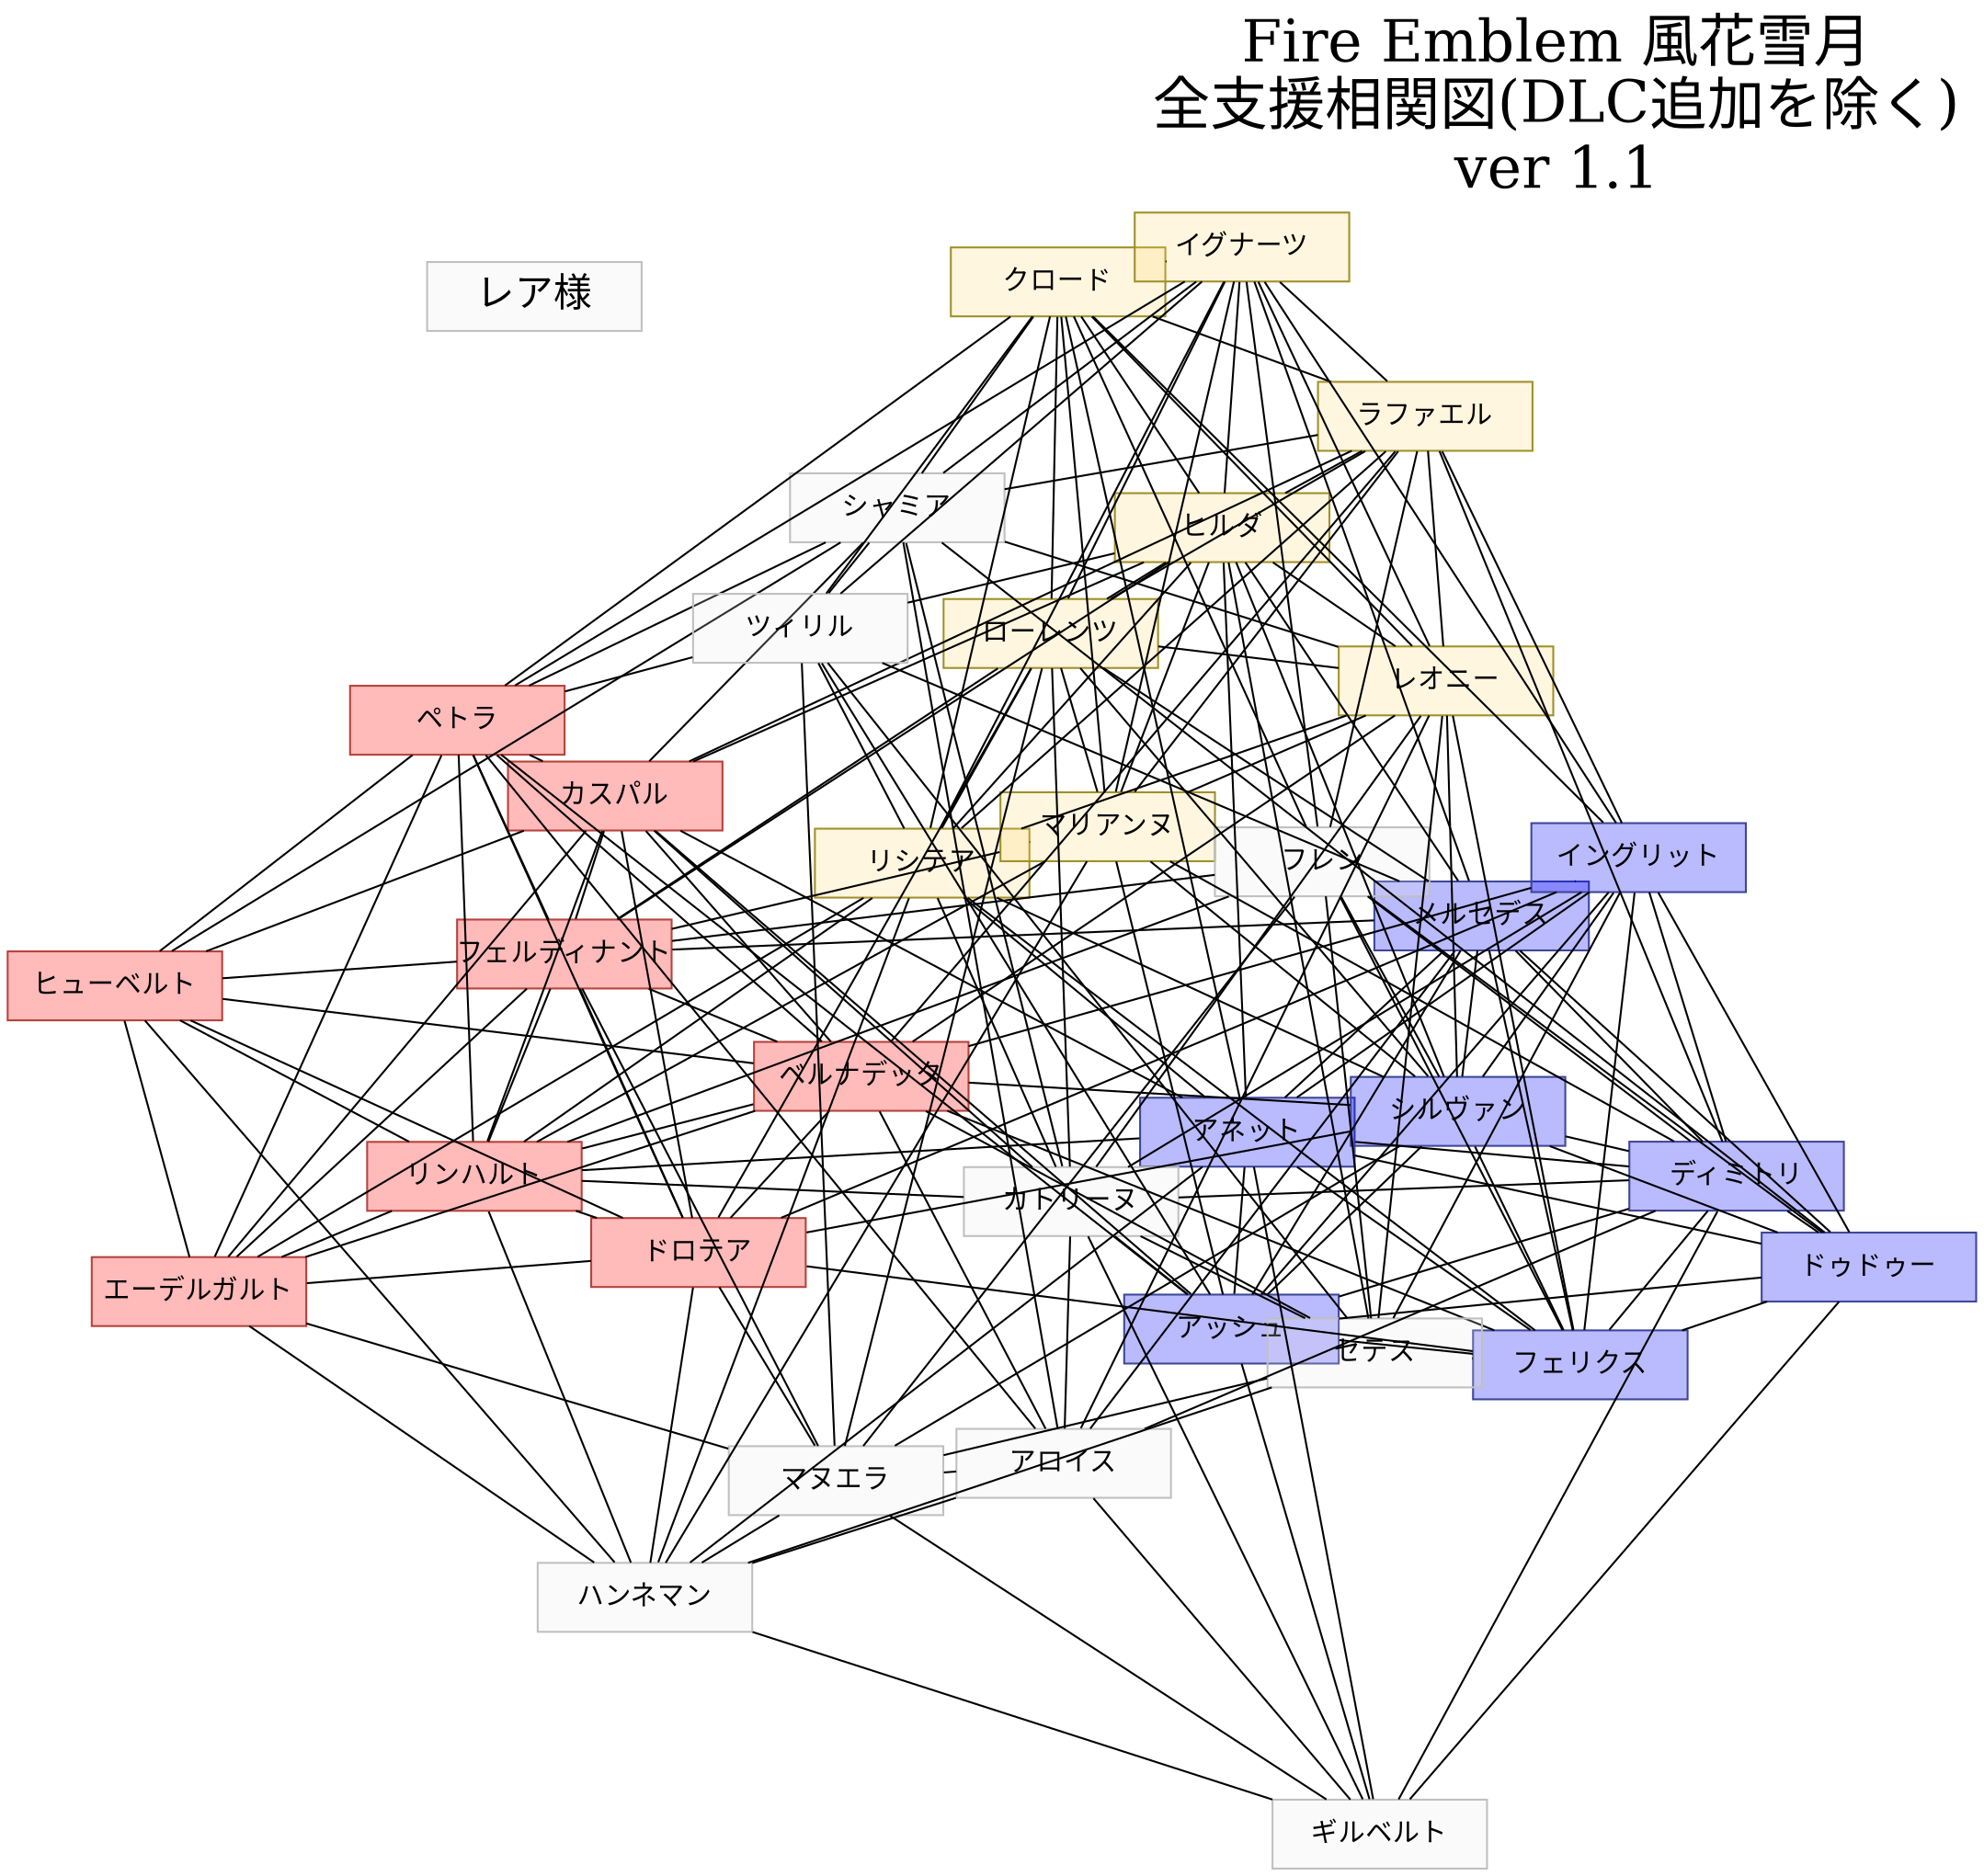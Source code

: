 // DLC以外で支援が存在する関係
graph Classes {
    graph [
        layout="sfdp",
        label="Fire Emblem 風花雪月\n全支援相関図(DLC追加を除く)\nver 1.1",
        labelloc = "t",
        labeljust = "r",
        fontsize = 30,
        concentrate = "true"
    ]
    node [
        fixedsize=true,
        width=1.55,
        shape=box,
        style=filled,
        fillcolor=white
    ];
    //black eagles
    node [color="#B5433C", fillcolor="#ff000045"];
    Edelgard[label="エーデルガルト"];
    Hubert[label="ヒューベルト"];
    Ferdinand[label="フェルディナント"];
    Linhardt[label="リンハルト"];
    Caspar[label="カスパル"];
    Bernadetta[label="ベルナデッタ"];
    Dorothea[label="ドロテア"];
    Petra[label="ペトラ"];
    //blue lions
    node [color="#3E4898", fillcolor="#0000ff45"];
    Dimitri[label="ディミトリ"];
    Dedue[label="ドゥドゥー"];
    Felix[label="フェリクス"];
    Ashe[label="アッシュ"];
    Sylvain[label="シルヴァン"];
    Mercedes[label="メルセデス"];
    Annette[label="アネット"];
    Ingrid[label="イングリット"];
    //golden deer
    node [color="#A09129", fillcolor="#ffd66b37"];
    Claude[label="クロード"];
    Lorenz[label="ローレンツ"];
    Raphael[label="ラファエル"];
    Ignatz[label="イグナーツ"];
    Lysithea[label="リシテア"];
    Marianne[label="マリアンヌ"];
    Hilda[label="ヒルダ"];
    Leonie[label="レオニー"];
    //church of seiros
    node [color=silver, fillcolor="#E7E7E735"];
    Rhea[fontsize=20, label="レア様"];
    Seteth[label="セテス"];
    Flayn[label="フレン"];
    Manuela[label="マヌエラ"];
    Hanneman[label="ハンネマン"];
    Alois[label="アロイス"];
    Gilbert[label="ギルベルト"];
    Catherine[label="カトリーヌ"];
    Shamir[label="シャミア"];
    Cyril[label="ツィリル"];

    // relations on black eagles
    Edelgard   -- { Hubert, Ferdinand, Linhardt, Caspar, Bernadetta, Dorothea, Lysithea, Hanneman, Manuela };
    Edelgard   -- { Petra };
    Hubert     -- { Edelgard, Ferdinand, Bernadetta, Dorothea, Petra, Shamir };
    Hubert     -- { Linhardt, Caspar, Hanneman };
    Ferdinand  -- { Edelgard, Hubert, Bernadetta, Dorothea, Petra, Mercedes, Marianne, Hilda, Flayn, Manuela };
    Ferdinand  -- { Linhardt, Caspar, Lorenz };
    Linhardt   -- { Edelgard, Caspar, Bernadetta, Dorothea, Petra, Annette, Lysithea, Marianne, Flayn, Catherine };
    Linhardt   -- { Ferdinand, Hubert, Hanneman };
    Caspar     -- { Edelgard, Linhardt, Bernadetta, Dorothea, Petra, Ashe, Annette, Hilda, Catherine, Shamir };
    Caspar     -- { Hubert, Ferdinand, Raphael };
    Bernadetta -- { Edelgard, Hubert, Ferdinand, Linhardt, Caspar, Felix, Raphael, Seteth, Alois };
    Bernadetta -- { Dorothea, Petra, Sylvain, Ingrid , Leonie };
    Dorothea   -- { Edelgard, Hubert, Ferdinand, Linhardt, Caspar, Petra, Felix, Sylvain, Lorenz, Hanneman, Manuela };
    Dorothea   -- { Bernadetta, Ingrid };
    Petra      -- { Hubert, Ferdinand, Linhardt, Caspar, Dorothea, Ashe, Claude, Ignatz, Cyril };
    Petra      -- { Edelgard, Bernadetta, Alois, Shamir };
    // relations on blue lions
    Dimitri    -- { Dedue, Felix, Mercedes, Annette, Ingrid, Marianne, Flayn, Gilbert, Catherine };
    Dimitri    -- { Ashe, Sylvain, Raphael, Alois };
    Dedue      -- { Dimitri, Ashe, Mercedes, Annette, Ingrid, Flayn, Shamir };
    Dedue      -- { Felix, Sylvain, Gilbert };
    Felix      -- { Dimitri, Bernadetta, Dorothea, Sylvain, Mercedes, Annette, Ingrid, Lysithea, Leonie, Flayn };
    Felix      -- { Dedue, Ashe, Seteth };
    Ashe       -- { Caspar, Petra, Dedue, Annette, Mercedes, Ingrid, Marianne, Catherine, Cyril };
    Ashe       -- { Dimitri, Felix, Sylvain, Gilbert };
    Sylvain    -- { Dorothea, Felix, Mercedes, Ingrid };
    Sylvain    -- { Bernadetta, Dimitri, Dedue, Ashe, Annette, Lorenz, Lysithea, Marianne, Hilda, Leonie, Flayn, Manuela };
    Mercedes   -- { Ferdinand, Dimitri, Dedue, Felix, Sylvain, Ashe, Annette, Lorenz, Ignatz, Alois };
    Mercedes   -- { Ingrid, Hilda, Cyril };
    Annette    -- { Linhardt, Caspar, Dimitri, Dedue, Felix, Ashe, Mercedes, Claude, Hanneman, Gilbert };
    Annette    -- { Sylvain, Ingrid, Lysithea, Hilda };
    Ingrid     -- { Dimitri, Dedue, Felix, Sylvain, Ashe, Claude, Raphael, Ignatz, Seteth };
    Ingrid     -- { Bernadetta, Dorothea, Mercedes, Annette, Catherine };
    // relations on golden deer
    Claude     -- { Petra, Annette, Ingrid, Lorenz, Lysithea, Marianne, Hilda, Leonie, Flayn, Shamir };
    Claude     -- { Raphael, Ignatz, Cyril };
    Lorenz     -- { Dorothea, Mercedes, Claude, Lysithea, Marianne, Hilda, Leonie, Manuela, Catherine };
    Lorenz     -- { Ferdinand, Sylvain, Raphael, Ignatz };
    Raphael    -- { Bernadetta, Ingrid, Ignatz, Lysithea, Marianne, Hilda, Leonie, Flayn, Shamir };
    Raphael    -- { Caspar, Dimitri, Claude, Lorenz }
    Ignatz     -- { Petra, Mercedes, Ingrid, Raphael, Lysithea, Marianne, Hilda, Leonie, Flayn, Shamir };
    Ignatz     -- { Claude, Lorenz, Cyril };
    Lysithea   -- { Edelgard, Linhardt, Felix, Claude, Lorenz, Raphael, Ignatz, Hanneman, Cyril };
    Lysithea   -- { Sylvain, Annette, Marianne, Hilda, Leonie, Catherine };
    Marianne   -- { Ferdinand, Linhardt, Dimitri, Ashe, Claude, Lorenz, Raphael, Ignatz, Hilda, Hanneman };
    Marianne   -- { Sylvain, Lysithea, Leonie };
    Hilda      -- { Ferdinand, Caspar, Claude, Lorenz, Raphael, Ignatz, Marianne, Seteth, Cyril };
    Hilda      -- { Sylvain, Mercedes, Annette, Lysithea, Leonie };
    Leonie     -- { Felix, Claude, Lorenz, Raphael, Ignatz, Seteth, Alois, Shamir };
    Leonie     -- { Bernadetta, Sylvain, Lysithea, Marianne, Hilda, Catherine };
    // relations on church of seiros
    Seteth     -- { Bernadetta, Ingrid, Hilda, Leonie, Flayn, Manuela, Catherine, Cyril };
    Seteth     -- { Felix, Hanneman };
    Flayn      -- { Ferdinand, Linhardt, Dimitri, Dedue, Felix, Claude, Raphael, Ignatz, Seteth, Manuela };
    Flayn      -- { Sylvain }
    Hanneman   -- { Edelgard, Dorothea, Annette, Lysithea, Marianne, Manuela };
    Hanneman   -- { Hubert, Linhardt, Seteth, Gilbert, Alois };
    Manuela    -- { Edelgard, Ferdinand, Dorothea, Lorenz, Seteth, Flayn, Hanneman, Alois };
    Manuela    -- { Sylvain, Gilbert, Cyril };
    Gilbert    -- { Dimitri, Annette };
    Gilbert    -- { Dedue, Ashe, Hanneman, Manuela, Alois, Catherine };
    Alois      -- { Bernadetta, Mercedes, Leonie, Manuela, Catherine, Shamir };
    Alois      -- { Petra, Dimitri, Hanneman, Gilbert }
    Catherine  -- { Linhardt, Caspar, Dimitri, Ashe, Lorenz, Seteth, Alois, Shamir };
    Catherine  -- { Ingrid, Lysithea, Leonie, Gilbert };
    Shamir     -- { Hubert, Caspar, Dedue, Claude, Raphael, Ignatz, Leonie, Alois, Catherine, Cyril };
    Shamir     -- { Petra };
    Cyril      -- { Petra, Ashe, Lysithea, Hilda, Seteth, Shamir };
    Cyril      -- { Mercedes, Claude, Ignatz, Manuela };
}
